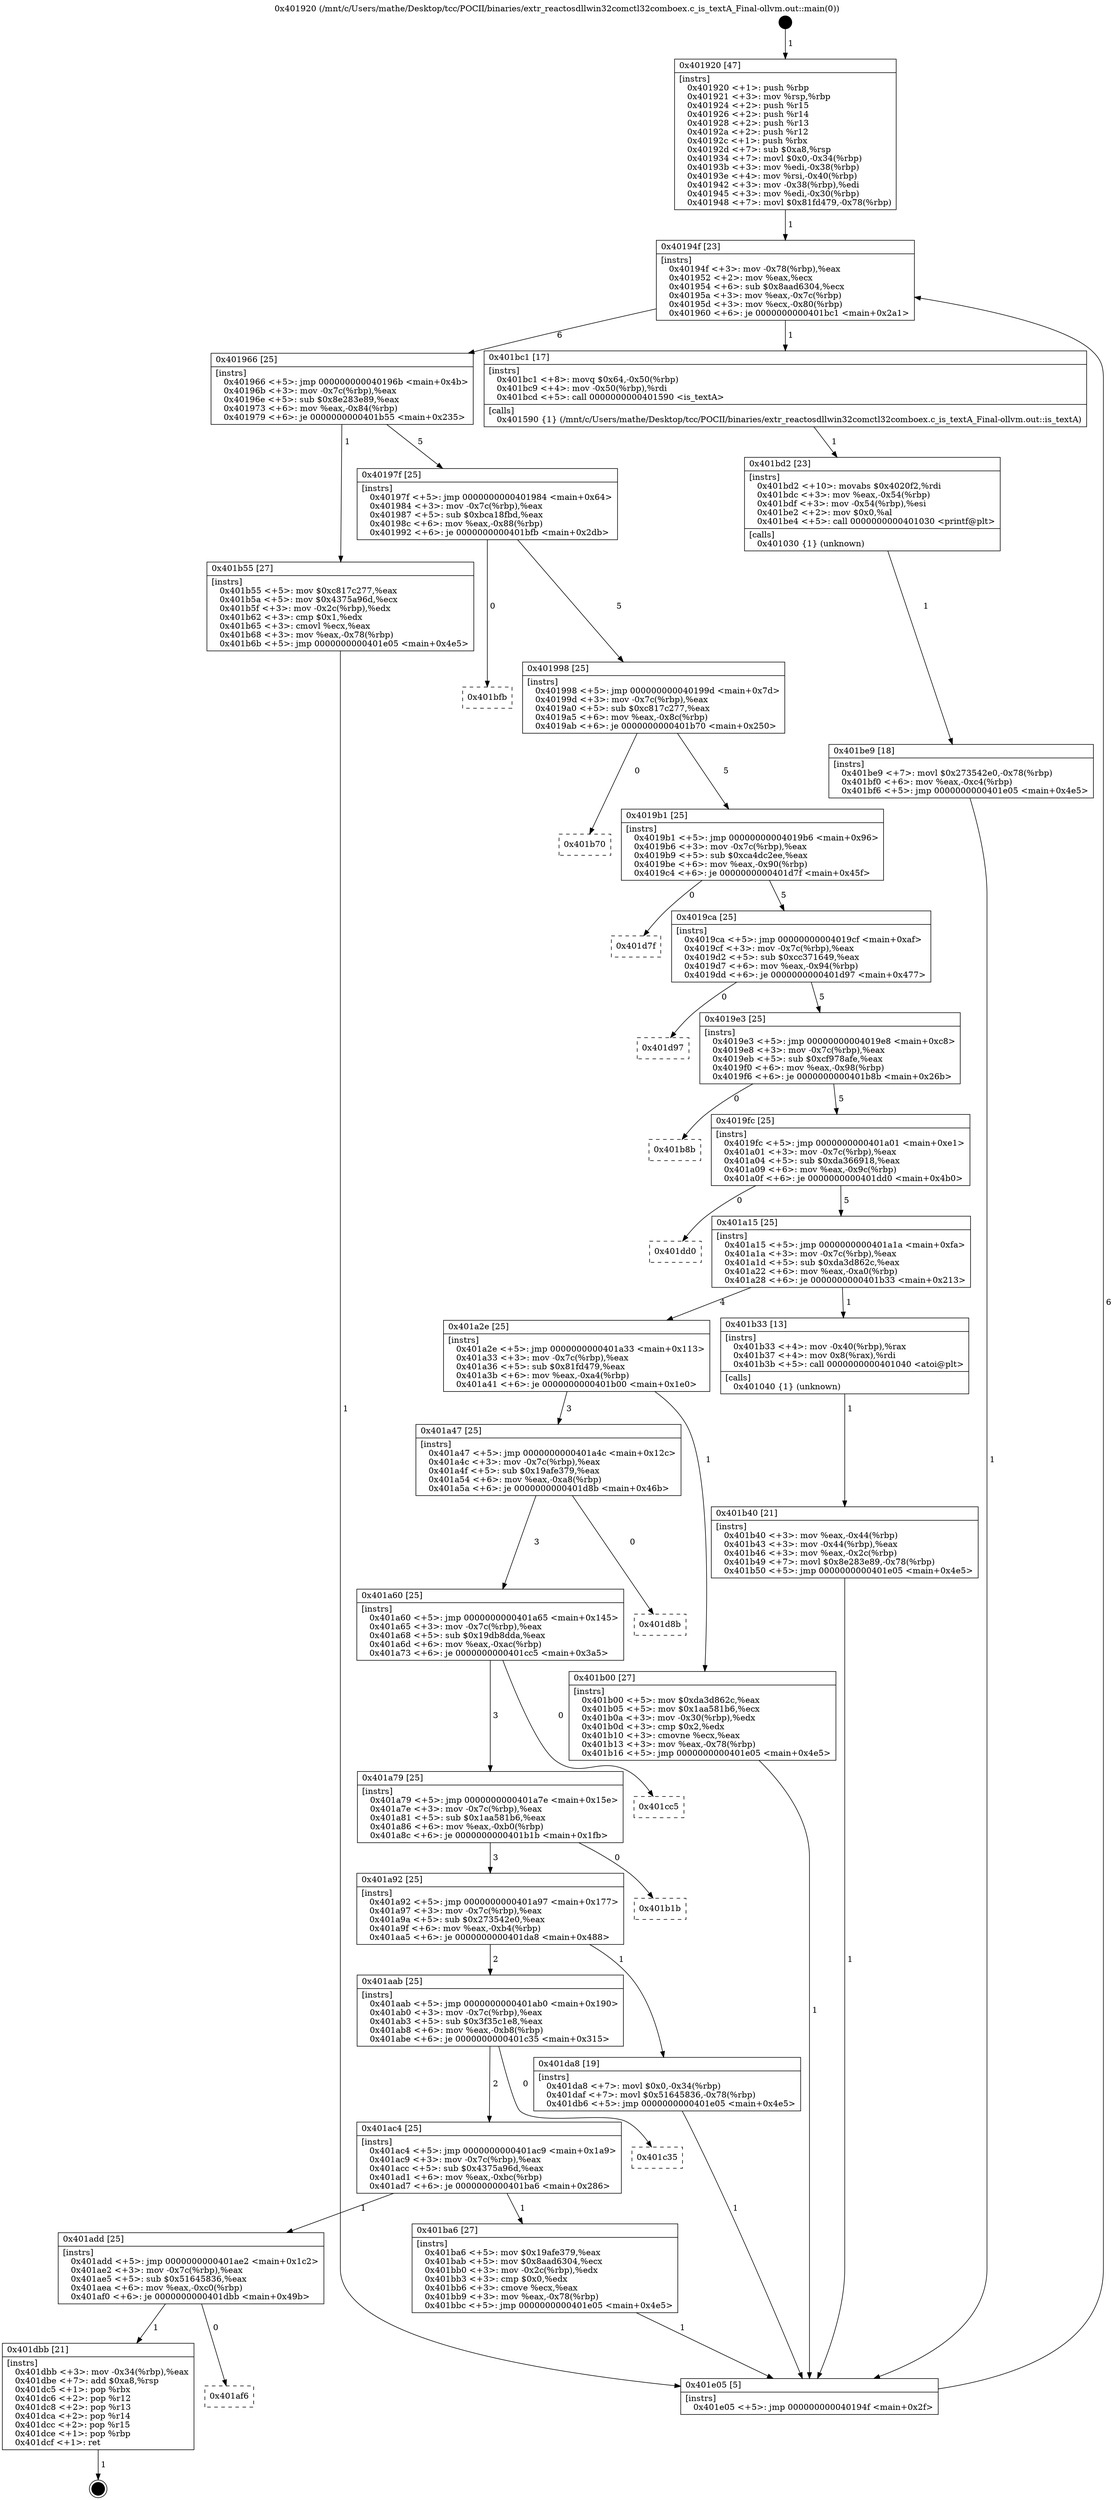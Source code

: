 digraph "0x401920" {
  label = "0x401920 (/mnt/c/Users/mathe/Desktop/tcc/POCII/binaries/extr_reactosdllwin32comctl32comboex.c_is_textA_Final-ollvm.out::main(0))"
  labelloc = "t"
  node[shape=record]

  Entry [label="",width=0.3,height=0.3,shape=circle,fillcolor=black,style=filled]
  "0x40194f" [label="{
     0x40194f [23]\l
     | [instrs]\l
     &nbsp;&nbsp;0x40194f \<+3\>: mov -0x78(%rbp),%eax\l
     &nbsp;&nbsp;0x401952 \<+2\>: mov %eax,%ecx\l
     &nbsp;&nbsp;0x401954 \<+6\>: sub $0x8aad6304,%ecx\l
     &nbsp;&nbsp;0x40195a \<+3\>: mov %eax,-0x7c(%rbp)\l
     &nbsp;&nbsp;0x40195d \<+3\>: mov %ecx,-0x80(%rbp)\l
     &nbsp;&nbsp;0x401960 \<+6\>: je 0000000000401bc1 \<main+0x2a1\>\l
  }"]
  "0x401bc1" [label="{
     0x401bc1 [17]\l
     | [instrs]\l
     &nbsp;&nbsp;0x401bc1 \<+8\>: movq $0x64,-0x50(%rbp)\l
     &nbsp;&nbsp;0x401bc9 \<+4\>: mov -0x50(%rbp),%rdi\l
     &nbsp;&nbsp;0x401bcd \<+5\>: call 0000000000401590 \<is_textA\>\l
     | [calls]\l
     &nbsp;&nbsp;0x401590 \{1\} (/mnt/c/Users/mathe/Desktop/tcc/POCII/binaries/extr_reactosdllwin32comctl32comboex.c_is_textA_Final-ollvm.out::is_textA)\l
  }"]
  "0x401966" [label="{
     0x401966 [25]\l
     | [instrs]\l
     &nbsp;&nbsp;0x401966 \<+5\>: jmp 000000000040196b \<main+0x4b\>\l
     &nbsp;&nbsp;0x40196b \<+3\>: mov -0x7c(%rbp),%eax\l
     &nbsp;&nbsp;0x40196e \<+5\>: sub $0x8e283e89,%eax\l
     &nbsp;&nbsp;0x401973 \<+6\>: mov %eax,-0x84(%rbp)\l
     &nbsp;&nbsp;0x401979 \<+6\>: je 0000000000401b55 \<main+0x235\>\l
  }"]
  Exit [label="",width=0.3,height=0.3,shape=circle,fillcolor=black,style=filled,peripheries=2]
  "0x401b55" [label="{
     0x401b55 [27]\l
     | [instrs]\l
     &nbsp;&nbsp;0x401b55 \<+5\>: mov $0xc817c277,%eax\l
     &nbsp;&nbsp;0x401b5a \<+5\>: mov $0x4375a96d,%ecx\l
     &nbsp;&nbsp;0x401b5f \<+3\>: mov -0x2c(%rbp),%edx\l
     &nbsp;&nbsp;0x401b62 \<+3\>: cmp $0x1,%edx\l
     &nbsp;&nbsp;0x401b65 \<+3\>: cmovl %ecx,%eax\l
     &nbsp;&nbsp;0x401b68 \<+3\>: mov %eax,-0x78(%rbp)\l
     &nbsp;&nbsp;0x401b6b \<+5\>: jmp 0000000000401e05 \<main+0x4e5\>\l
  }"]
  "0x40197f" [label="{
     0x40197f [25]\l
     | [instrs]\l
     &nbsp;&nbsp;0x40197f \<+5\>: jmp 0000000000401984 \<main+0x64\>\l
     &nbsp;&nbsp;0x401984 \<+3\>: mov -0x7c(%rbp),%eax\l
     &nbsp;&nbsp;0x401987 \<+5\>: sub $0xbca18fbd,%eax\l
     &nbsp;&nbsp;0x40198c \<+6\>: mov %eax,-0x88(%rbp)\l
     &nbsp;&nbsp;0x401992 \<+6\>: je 0000000000401bfb \<main+0x2db\>\l
  }"]
  "0x401af6" [label="{
     0x401af6\l
  }", style=dashed]
  "0x401bfb" [label="{
     0x401bfb\l
  }", style=dashed]
  "0x401998" [label="{
     0x401998 [25]\l
     | [instrs]\l
     &nbsp;&nbsp;0x401998 \<+5\>: jmp 000000000040199d \<main+0x7d\>\l
     &nbsp;&nbsp;0x40199d \<+3\>: mov -0x7c(%rbp),%eax\l
     &nbsp;&nbsp;0x4019a0 \<+5\>: sub $0xc817c277,%eax\l
     &nbsp;&nbsp;0x4019a5 \<+6\>: mov %eax,-0x8c(%rbp)\l
     &nbsp;&nbsp;0x4019ab \<+6\>: je 0000000000401b70 \<main+0x250\>\l
  }"]
  "0x401dbb" [label="{
     0x401dbb [21]\l
     | [instrs]\l
     &nbsp;&nbsp;0x401dbb \<+3\>: mov -0x34(%rbp),%eax\l
     &nbsp;&nbsp;0x401dbe \<+7\>: add $0xa8,%rsp\l
     &nbsp;&nbsp;0x401dc5 \<+1\>: pop %rbx\l
     &nbsp;&nbsp;0x401dc6 \<+2\>: pop %r12\l
     &nbsp;&nbsp;0x401dc8 \<+2\>: pop %r13\l
     &nbsp;&nbsp;0x401dca \<+2\>: pop %r14\l
     &nbsp;&nbsp;0x401dcc \<+2\>: pop %r15\l
     &nbsp;&nbsp;0x401dce \<+1\>: pop %rbp\l
     &nbsp;&nbsp;0x401dcf \<+1\>: ret\l
  }"]
  "0x401b70" [label="{
     0x401b70\l
  }", style=dashed]
  "0x4019b1" [label="{
     0x4019b1 [25]\l
     | [instrs]\l
     &nbsp;&nbsp;0x4019b1 \<+5\>: jmp 00000000004019b6 \<main+0x96\>\l
     &nbsp;&nbsp;0x4019b6 \<+3\>: mov -0x7c(%rbp),%eax\l
     &nbsp;&nbsp;0x4019b9 \<+5\>: sub $0xca4dc2ee,%eax\l
     &nbsp;&nbsp;0x4019be \<+6\>: mov %eax,-0x90(%rbp)\l
     &nbsp;&nbsp;0x4019c4 \<+6\>: je 0000000000401d7f \<main+0x45f\>\l
  }"]
  "0x401be9" [label="{
     0x401be9 [18]\l
     | [instrs]\l
     &nbsp;&nbsp;0x401be9 \<+7\>: movl $0x273542e0,-0x78(%rbp)\l
     &nbsp;&nbsp;0x401bf0 \<+6\>: mov %eax,-0xc4(%rbp)\l
     &nbsp;&nbsp;0x401bf6 \<+5\>: jmp 0000000000401e05 \<main+0x4e5\>\l
  }"]
  "0x401d7f" [label="{
     0x401d7f\l
  }", style=dashed]
  "0x4019ca" [label="{
     0x4019ca [25]\l
     | [instrs]\l
     &nbsp;&nbsp;0x4019ca \<+5\>: jmp 00000000004019cf \<main+0xaf\>\l
     &nbsp;&nbsp;0x4019cf \<+3\>: mov -0x7c(%rbp),%eax\l
     &nbsp;&nbsp;0x4019d2 \<+5\>: sub $0xcc371649,%eax\l
     &nbsp;&nbsp;0x4019d7 \<+6\>: mov %eax,-0x94(%rbp)\l
     &nbsp;&nbsp;0x4019dd \<+6\>: je 0000000000401d97 \<main+0x477\>\l
  }"]
  "0x401bd2" [label="{
     0x401bd2 [23]\l
     | [instrs]\l
     &nbsp;&nbsp;0x401bd2 \<+10\>: movabs $0x4020f2,%rdi\l
     &nbsp;&nbsp;0x401bdc \<+3\>: mov %eax,-0x54(%rbp)\l
     &nbsp;&nbsp;0x401bdf \<+3\>: mov -0x54(%rbp),%esi\l
     &nbsp;&nbsp;0x401be2 \<+2\>: mov $0x0,%al\l
     &nbsp;&nbsp;0x401be4 \<+5\>: call 0000000000401030 \<printf@plt\>\l
     | [calls]\l
     &nbsp;&nbsp;0x401030 \{1\} (unknown)\l
  }"]
  "0x401d97" [label="{
     0x401d97\l
  }", style=dashed]
  "0x4019e3" [label="{
     0x4019e3 [25]\l
     | [instrs]\l
     &nbsp;&nbsp;0x4019e3 \<+5\>: jmp 00000000004019e8 \<main+0xc8\>\l
     &nbsp;&nbsp;0x4019e8 \<+3\>: mov -0x7c(%rbp),%eax\l
     &nbsp;&nbsp;0x4019eb \<+5\>: sub $0xcf978afe,%eax\l
     &nbsp;&nbsp;0x4019f0 \<+6\>: mov %eax,-0x98(%rbp)\l
     &nbsp;&nbsp;0x4019f6 \<+6\>: je 0000000000401b8b \<main+0x26b\>\l
  }"]
  "0x401add" [label="{
     0x401add [25]\l
     | [instrs]\l
     &nbsp;&nbsp;0x401add \<+5\>: jmp 0000000000401ae2 \<main+0x1c2\>\l
     &nbsp;&nbsp;0x401ae2 \<+3\>: mov -0x7c(%rbp),%eax\l
     &nbsp;&nbsp;0x401ae5 \<+5\>: sub $0x51645836,%eax\l
     &nbsp;&nbsp;0x401aea \<+6\>: mov %eax,-0xc0(%rbp)\l
     &nbsp;&nbsp;0x401af0 \<+6\>: je 0000000000401dbb \<main+0x49b\>\l
  }"]
  "0x401b8b" [label="{
     0x401b8b\l
  }", style=dashed]
  "0x4019fc" [label="{
     0x4019fc [25]\l
     | [instrs]\l
     &nbsp;&nbsp;0x4019fc \<+5\>: jmp 0000000000401a01 \<main+0xe1\>\l
     &nbsp;&nbsp;0x401a01 \<+3\>: mov -0x7c(%rbp),%eax\l
     &nbsp;&nbsp;0x401a04 \<+5\>: sub $0xda366918,%eax\l
     &nbsp;&nbsp;0x401a09 \<+6\>: mov %eax,-0x9c(%rbp)\l
     &nbsp;&nbsp;0x401a0f \<+6\>: je 0000000000401dd0 \<main+0x4b0\>\l
  }"]
  "0x401ba6" [label="{
     0x401ba6 [27]\l
     | [instrs]\l
     &nbsp;&nbsp;0x401ba6 \<+5\>: mov $0x19afe379,%eax\l
     &nbsp;&nbsp;0x401bab \<+5\>: mov $0x8aad6304,%ecx\l
     &nbsp;&nbsp;0x401bb0 \<+3\>: mov -0x2c(%rbp),%edx\l
     &nbsp;&nbsp;0x401bb3 \<+3\>: cmp $0x0,%edx\l
     &nbsp;&nbsp;0x401bb6 \<+3\>: cmove %ecx,%eax\l
     &nbsp;&nbsp;0x401bb9 \<+3\>: mov %eax,-0x78(%rbp)\l
     &nbsp;&nbsp;0x401bbc \<+5\>: jmp 0000000000401e05 \<main+0x4e5\>\l
  }"]
  "0x401dd0" [label="{
     0x401dd0\l
  }", style=dashed]
  "0x401a15" [label="{
     0x401a15 [25]\l
     | [instrs]\l
     &nbsp;&nbsp;0x401a15 \<+5\>: jmp 0000000000401a1a \<main+0xfa\>\l
     &nbsp;&nbsp;0x401a1a \<+3\>: mov -0x7c(%rbp),%eax\l
     &nbsp;&nbsp;0x401a1d \<+5\>: sub $0xda3d862c,%eax\l
     &nbsp;&nbsp;0x401a22 \<+6\>: mov %eax,-0xa0(%rbp)\l
     &nbsp;&nbsp;0x401a28 \<+6\>: je 0000000000401b33 \<main+0x213\>\l
  }"]
  "0x401ac4" [label="{
     0x401ac4 [25]\l
     | [instrs]\l
     &nbsp;&nbsp;0x401ac4 \<+5\>: jmp 0000000000401ac9 \<main+0x1a9\>\l
     &nbsp;&nbsp;0x401ac9 \<+3\>: mov -0x7c(%rbp),%eax\l
     &nbsp;&nbsp;0x401acc \<+5\>: sub $0x4375a96d,%eax\l
     &nbsp;&nbsp;0x401ad1 \<+6\>: mov %eax,-0xbc(%rbp)\l
     &nbsp;&nbsp;0x401ad7 \<+6\>: je 0000000000401ba6 \<main+0x286\>\l
  }"]
  "0x401b33" [label="{
     0x401b33 [13]\l
     | [instrs]\l
     &nbsp;&nbsp;0x401b33 \<+4\>: mov -0x40(%rbp),%rax\l
     &nbsp;&nbsp;0x401b37 \<+4\>: mov 0x8(%rax),%rdi\l
     &nbsp;&nbsp;0x401b3b \<+5\>: call 0000000000401040 \<atoi@plt\>\l
     | [calls]\l
     &nbsp;&nbsp;0x401040 \{1\} (unknown)\l
  }"]
  "0x401a2e" [label="{
     0x401a2e [25]\l
     | [instrs]\l
     &nbsp;&nbsp;0x401a2e \<+5\>: jmp 0000000000401a33 \<main+0x113\>\l
     &nbsp;&nbsp;0x401a33 \<+3\>: mov -0x7c(%rbp),%eax\l
     &nbsp;&nbsp;0x401a36 \<+5\>: sub $0x81fd479,%eax\l
     &nbsp;&nbsp;0x401a3b \<+6\>: mov %eax,-0xa4(%rbp)\l
     &nbsp;&nbsp;0x401a41 \<+6\>: je 0000000000401b00 \<main+0x1e0\>\l
  }"]
  "0x401c35" [label="{
     0x401c35\l
  }", style=dashed]
  "0x401b00" [label="{
     0x401b00 [27]\l
     | [instrs]\l
     &nbsp;&nbsp;0x401b00 \<+5\>: mov $0xda3d862c,%eax\l
     &nbsp;&nbsp;0x401b05 \<+5\>: mov $0x1aa581b6,%ecx\l
     &nbsp;&nbsp;0x401b0a \<+3\>: mov -0x30(%rbp),%edx\l
     &nbsp;&nbsp;0x401b0d \<+3\>: cmp $0x2,%edx\l
     &nbsp;&nbsp;0x401b10 \<+3\>: cmovne %ecx,%eax\l
     &nbsp;&nbsp;0x401b13 \<+3\>: mov %eax,-0x78(%rbp)\l
     &nbsp;&nbsp;0x401b16 \<+5\>: jmp 0000000000401e05 \<main+0x4e5\>\l
  }"]
  "0x401a47" [label="{
     0x401a47 [25]\l
     | [instrs]\l
     &nbsp;&nbsp;0x401a47 \<+5\>: jmp 0000000000401a4c \<main+0x12c\>\l
     &nbsp;&nbsp;0x401a4c \<+3\>: mov -0x7c(%rbp),%eax\l
     &nbsp;&nbsp;0x401a4f \<+5\>: sub $0x19afe379,%eax\l
     &nbsp;&nbsp;0x401a54 \<+6\>: mov %eax,-0xa8(%rbp)\l
     &nbsp;&nbsp;0x401a5a \<+6\>: je 0000000000401d8b \<main+0x46b\>\l
  }"]
  "0x401e05" [label="{
     0x401e05 [5]\l
     | [instrs]\l
     &nbsp;&nbsp;0x401e05 \<+5\>: jmp 000000000040194f \<main+0x2f\>\l
  }"]
  "0x401920" [label="{
     0x401920 [47]\l
     | [instrs]\l
     &nbsp;&nbsp;0x401920 \<+1\>: push %rbp\l
     &nbsp;&nbsp;0x401921 \<+3\>: mov %rsp,%rbp\l
     &nbsp;&nbsp;0x401924 \<+2\>: push %r15\l
     &nbsp;&nbsp;0x401926 \<+2\>: push %r14\l
     &nbsp;&nbsp;0x401928 \<+2\>: push %r13\l
     &nbsp;&nbsp;0x40192a \<+2\>: push %r12\l
     &nbsp;&nbsp;0x40192c \<+1\>: push %rbx\l
     &nbsp;&nbsp;0x40192d \<+7\>: sub $0xa8,%rsp\l
     &nbsp;&nbsp;0x401934 \<+7\>: movl $0x0,-0x34(%rbp)\l
     &nbsp;&nbsp;0x40193b \<+3\>: mov %edi,-0x38(%rbp)\l
     &nbsp;&nbsp;0x40193e \<+4\>: mov %rsi,-0x40(%rbp)\l
     &nbsp;&nbsp;0x401942 \<+3\>: mov -0x38(%rbp),%edi\l
     &nbsp;&nbsp;0x401945 \<+3\>: mov %edi,-0x30(%rbp)\l
     &nbsp;&nbsp;0x401948 \<+7\>: movl $0x81fd479,-0x78(%rbp)\l
  }"]
  "0x401b40" [label="{
     0x401b40 [21]\l
     | [instrs]\l
     &nbsp;&nbsp;0x401b40 \<+3\>: mov %eax,-0x44(%rbp)\l
     &nbsp;&nbsp;0x401b43 \<+3\>: mov -0x44(%rbp),%eax\l
     &nbsp;&nbsp;0x401b46 \<+3\>: mov %eax,-0x2c(%rbp)\l
     &nbsp;&nbsp;0x401b49 \<+7\>: movl $0x8e283e89,-0x78(%rbp)\l
     &nbsp;&nbsp;0x401b50 \<+5\>: jmp 0000000000401e05 \<main+0x4e5\>\l
  }"]
  "0x401aab" [label="{
     0x401aab [25]\l
     | [instrs]\l
     &nbsp;&nbsp;0x401aab \<+5\>: jmp 0000000000401ab0 \<main+0x190\>\l
     &nbsp;&nbsp;0x401ab0 \<+3\>: mov -0x7c(%rbp),%eax\l
     &nbsp;&nbsp;0x401ab3 \<+5\>: sub $0x3f35c1e8,%eax\l
     &nbsp;&nbsp;0x401ab8 \<+6\>: mov %eax,-0xb8(%rbp)\l
     &nbsp;&nbsp;0x401abe \<+6\>: je 0000000000401c35 \<main+0x315\>\l
  }"]
  "0x401d8b" [label="{
     0x401d8b\l
  }", style=dashed]
  "0x401a60" [label="{
     0x401a60 [25]\l
     | [instrs]\l
     &nbsp;&nbsp;0x401a60 \<+5\>: jmp 0000000000401a65 \<main+0x145\>\l
     &nbsp;&nbsp;0x401a65 \<+3\>: mov -0x7c(%rbp),%eax\l
     &nbsp;&nbsp;0x401a68 \<+5\>: sub $0x19db8dda,%eax\l
     &nbsp;&nbsp;0x401a6d \<+6\>: mov %eax,-0xac(%rbp)\l
     &nbsp;&nbsp;0x401a73 \<+6\>: je 0000000000401cc5 \<main+0x3a5\>\l
  }"]
  "0x401da8" [label="{
     0x401da8 [19]\l
     | [instrs]\l
     &nbsp;&nbsp;0x401da8 \<+7\>: movl $0x0,-0x34(%rbp)\l
     &nbsp;&nbsp;0x401daf \<+7\>: movl $0x51645836,-0x78(%rbp)\l
     &nbsp;&nbsp;0x401db6 \<+5\>: jmp 0000000000401e05 \<main+0x4e5\>\l
  }"]
  "0x401cc5" [label="{
     0x401cc5\l
  }", style=dashed]
  "0x401a79" [label="{
     0x401a79 [25]\l
     | [instrs]\l
     &nbsp;&nbsp;0x401a79 \<+5\>: jmp 0000000000401a7e \<main+0x15e\>\l
     &nbsp;&nbsp;0x401a7e \<+3\>: mov -0x7c(%rbp),%eax\l
     &nbsp;&nbsp;0x401a81 \<+5\>: sub $0x1aa581b6,%eax\l
     &nbsp;&nbsp;0x401a86 \<+6\>: mov %eax,-0xb0(%rbp)\l
     &nbsp;&nbsp;0x401a8c \<+6\>: je 0000000000401b1b \<main+0x1fb\>\l
  }"]
  "0x401a92" [label="{
     0x401a92 [25]\l
     | [instrs]\l
     &nbsp;&nbsp;0x401a92 \<+5\>: jmp 0000000000401a97 \<main+0x177\>\l
     &nbsp;&nbsp;0x401a97 \<+3\>: mov -0x7c(%rbp),%eax\l
     &nbsp;&nbsp;0x401a9a \<+5\>: sub $0x273542e0,%eax\l
     &nbsp;&nbsp;0x401a9f \<+6\>: mov %eax,-0xb4(%rbp)\l
     &nbsp;&nbsp;0x401aa5 \<+6\>: je 0000000000401da8 \<main+0x488\>\l
  }"]
  "0x401b1b" [label="{
     0x401b1b\l
  }", style=dashed]
  Entry -> "0x401920" [label=" 1"]
  "0x40194f" -> "0x401bc1" [label=" 1"]
  "0x40194f" -> "0x401966" [label=" 6"]
  "0x401dbb" -> Exit [label=" 1"]
  "0x401966" -> "0x401b55" [label=" 1"]
  "0x401966" -> "0x40197f" [label=" 5"]
  "0x401add" -> "0x401af6" [label=" 0"]
  "0x40197f" -> "0x401bfb" [label=" 0"]
  "0x40197f" -> "0x401998" [label=" 5"]
  "0x401add" -> "0x401dbb" [label=" 1"]
  "0x401998" -> "0x401b70" [label=" 0"]
  "0x401998" -> "0x4019b1" [label=" 5"]
  "0x401da8" -> "0x401e05" [label=" 1"]
  "0x4019b1" -> "0x401d7f" [label=" 0"]
  "0x4019b1" -> "0x4019ca" [label=" 5"]
  "0x401be9" -> "0x401e05" [label=" 1"]
  "0x4019ca" -> "0x401d97" [label=" 0"]
  "0x4019ca" -> "0x4019e3" [label=" 5"]
  "0x401bd2" -> "0x401be9" [label=" 1"]
  "0x4019e3" -> "0x401b8b" [label=" 0"]
  "0x4019e3" -> "0x4019fc" [label=" 5"]
  "0x401bc1" -> "0x401bd2" [label=" 1"]
  "0x4019fc" -> "0x401dd0" [label=" 0"]
  "0x4019fc" -> "0x401a15" [label=" 5"]
  "0x401ba6" -> "0x401e05" [label=" 1"]
  "0x401a15" -> "0x401b33" [label=" 1"]
  "0x401a15" -> "0x401a2e" [label=" 4"]
  "0x401ac4" -> "0x401ba6" [label=" 1"]
  "0x401a2e" -> "0x401b00" [label=" 1"]
  "0x401a2e" -> "0x401a47" [label=" 3"]
  "0x401b00" -> "0x401e05" [label=" 1"]
  "0x401920" -> "0x40194f" [label=" 1"]
  "0x401e05" -> "0x40194f" [label=" 6"]
  "0x401b33" -> "0x401b40" [label=" 1"]
  "0x401b40" -> "0x401e05" [label=" 1"]
  "0x401b55" -> "0x401e05" [label=" 1"]
  "0x401ac4" -> "0x401add" [label=" 1"]
  "0x401a47" -> "0x401d8b" [label=" 0"]
  "0x401a47" -> "0x401a60" [label=" 3"]
  "0x401aab" -> "0x401c35" [label=" 0"]
  "0x401a60" -> "0x401cc5" [label=" 0"]
  "0x401a60" -> "0x401a79" [label=" 3"]
  "0x401aab" -> "0x401ac4" [label=" 2"]
  "0x401a79" -> "0x401b1b" [label=" 0"]
  "0x401a79" -> "0x401a92" [label=" 3"]
  "0x401a92" -> "0x401aab" [label=" 2"]
  "0x401a92" -> "0x401da8" [label=" 1"]
}
